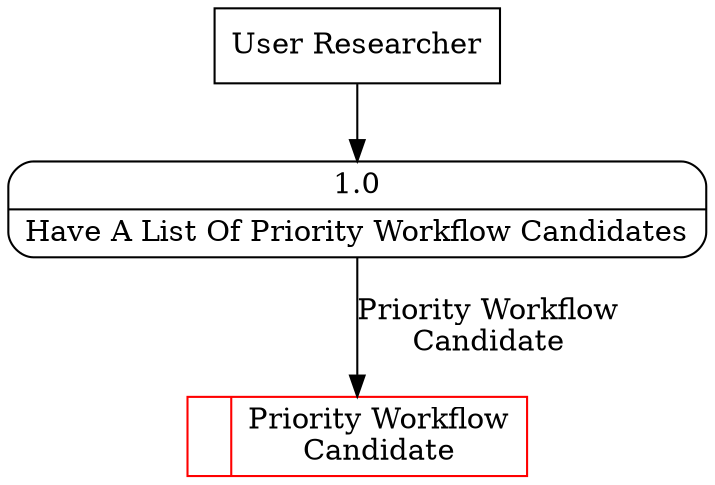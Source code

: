 digraph dfd2{ 
node[shape=record]
200 [label="<f0>  |<f1> Priority Workflow\nCandidate " color=red];
201 [label="User Researcher" shape=box];
202 [label="{<f0> 1.0|<f1> Have A List Of Priority Workflow Candidates }" shape=Mrecord];
201 -> 202
202 -> 200 [label="Priority Workflow\nCandidate"]
}